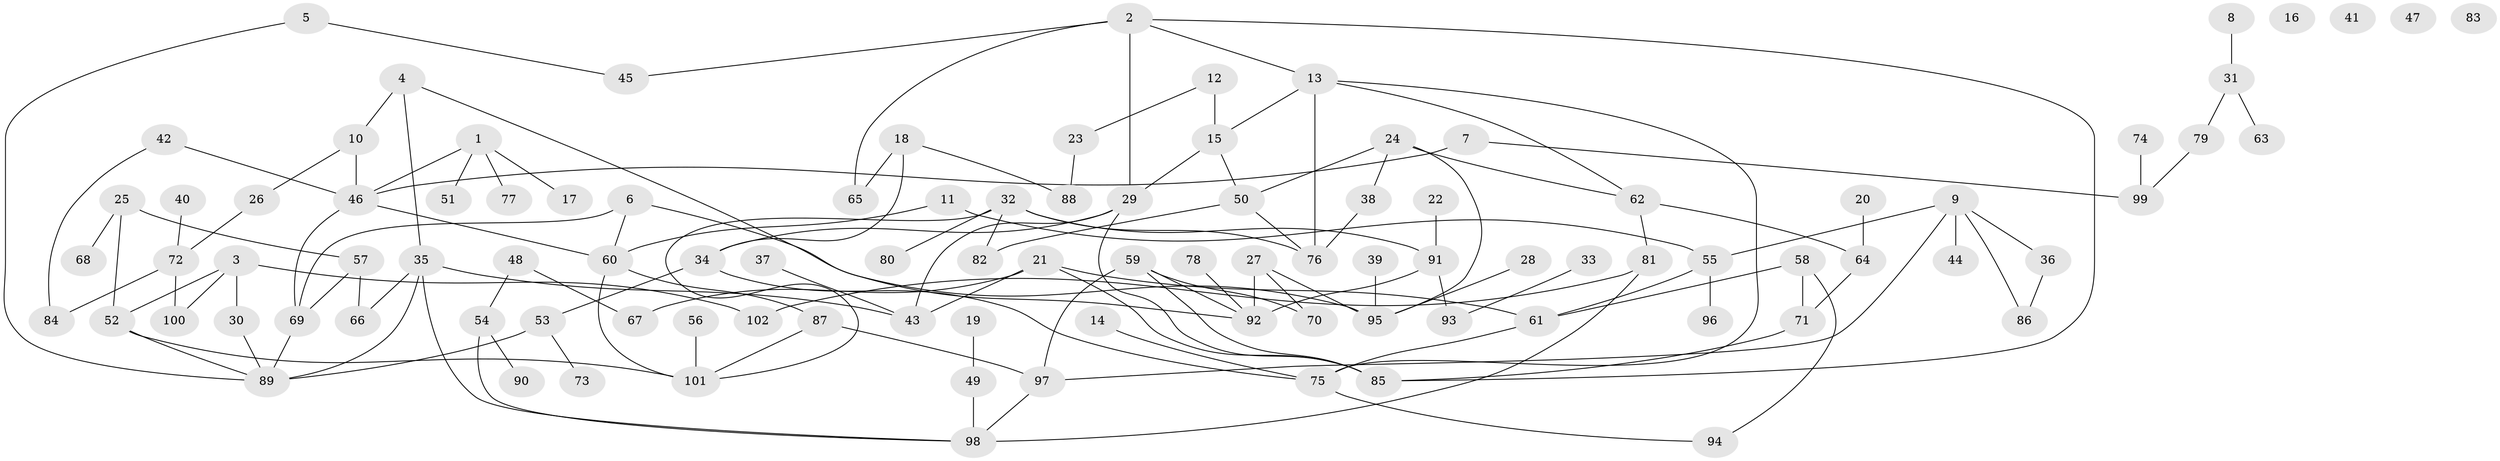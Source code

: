 // coarse degree distribution, {3: 0.10144927536231885, 5: 0.10144927536231885, 4: 0.14492753623188406, 2: 0.15942028985507245, 6: 0.08695652173913043, 1: 0.30434782608695654, 0: 0.057971014492753624, 7: 0.043478260869565216}
// Generated by graph-tools (version 1.1) at 2025/41/03/06/25 10:41:19]
// undirected, 102 vertices, 136 edges
graph export_dot {
graph [start="1"]
  node [color=gray90,style=filled];
  1;
  2;
  3;
  4;
  5;
  6;
  7;
  8;
  9;
  10;
  11;
  12;
  13;
  14;
  15;
  16;
  17;
  18;
  19;
  20;
  21;
  22;
  23;
  24;
  25;
  26;
  27;
  28;
  29;
  30;
  31;
  32;
  33;
  34;
  35;
  36;
  37;
  38;
  39;
  40;
  41;
  42;
  43;
  44;
  45;
  46;
  47;
  48;
  49;
  50;
  51;
  52;
  53;
  54;
  55;
  56;
  57;
  58;
  59;
  60;
  61;
  62;
  63;
  64;
  65;
  66;
  67;
  68;
  69;
  70;
  71;
  72;
  73;
  74;
  75;
  76;
  77;
  78;
  79;
  80;
  81;
  82;
  83;
  84;
  85;
  86;
  87;
  88;
  89;
  90;
  91;
  92;
  93;
  94;
  95;
  96;
  97;
  98;
  99;
  100;
  101;
  102;
  1 -- 17;
  1 -- 46;
  1 -- 51;
  1 -- 77;
  2 -- 13;
  2 -- 29;
  2 -- 45;
  2 -- 65;
  2 -- 85;
  3 -- 30;
  3 -- 52;
  3 -- 100;
  3 -- 102;
  4 -- 10;
  4 -- 35;
  4 -- 92;
  5 -- 45;
  5 -- 89;
  6 -- 60;
  6 -- 69;
  6 -- 95;
  7 -- 46;
  7 -- 99;
  8 -- 31;
  9 -- 36;
  9 -- 44;
  9 -- 55;
  9 -- 86;
  9 -- 97;
  10 -- 26;
  10 -- 46;
  11 -- 55;
  11 -- 60;
  12 -- 15;
  12 -- 23;
  13 -- 15;
  13 -- 62;
  13 -- 75;
  13 -- 76;
  14 -- 75;
  15 -- 29;
  15 -- 50;
  18 -- 34;
  18 -- 65;
  18 -- 88;
  19 -- 49;
  20 -- 64;
  21 -- 43;
  21 -- 61;
  21 -- 67;
  21 -- 85;
  22 -- 91;
  23 -- 88;
  24 -- 38;
  24 -- 50;
  24 -- 62;
  24 -- 95;
  25 -- 52;
  25 -- 57;
  25 -- 68;
  26 -- 72;
  27 -- 70;
  27 -- 92;
  27 -- 95;
  28 -- 95;
  29 -- 34;
  29 -- 43;
  29 -- 85;
  30 -- 89;
  31 -- 63;
  31 -- 79;
  32 -- 76;
  32 -- 80;
  32 -- 82;
  32 -- 91;
  32 -- 101;
  33 -- 93;
  34 -- 53;
  34 -- 75;
  35 -- 43;
  35 -- 66;
  35 -- 89;
  35 -- 98;
  36 -- 86;
  37 -- 43;
  38 -- 76;
  39 -- 95;
  40 -- 72;
  42 -- 46;
  42 -- 84;
  46 -- 60;
  46 -- 69;
  48 -- 54;
  48 -- 67;
  49 -- 98;
  50 -- 76;
  50 -- 82;
  52 -- 89;
  52 -- 101;
  53 -- 73;
  53 -- 89;
  54 -- 90;
  54 -- 98;
  55 -- 61;
  55 -- 96;
  56 -- 101;
  57 -- 66;
  57 -- 69;
  58 -- 61;
  58 -- 71;
  58 -- 94;
  59 -- 70;
  59 -- 85;
  59 -- 92;
  59 -- 97;
  60 -- 87;
  60 -- 101;
  61 -- 75;
  62 -- 64;
  62 -- 81;
  64 -- 71;
  69 -- 89;
  71 -- 85;
  72 -- 84;
  72 -- 100;
  74 -- 99;
  75 -- 94;
  78 -- 92;
  79 -- 99;
  81 -- 98;
  81 -- 102;
  87 -- 97;
  87 -- 101;
  91 -- 92;
  91 -- 93;
  97 -- 98;
}
